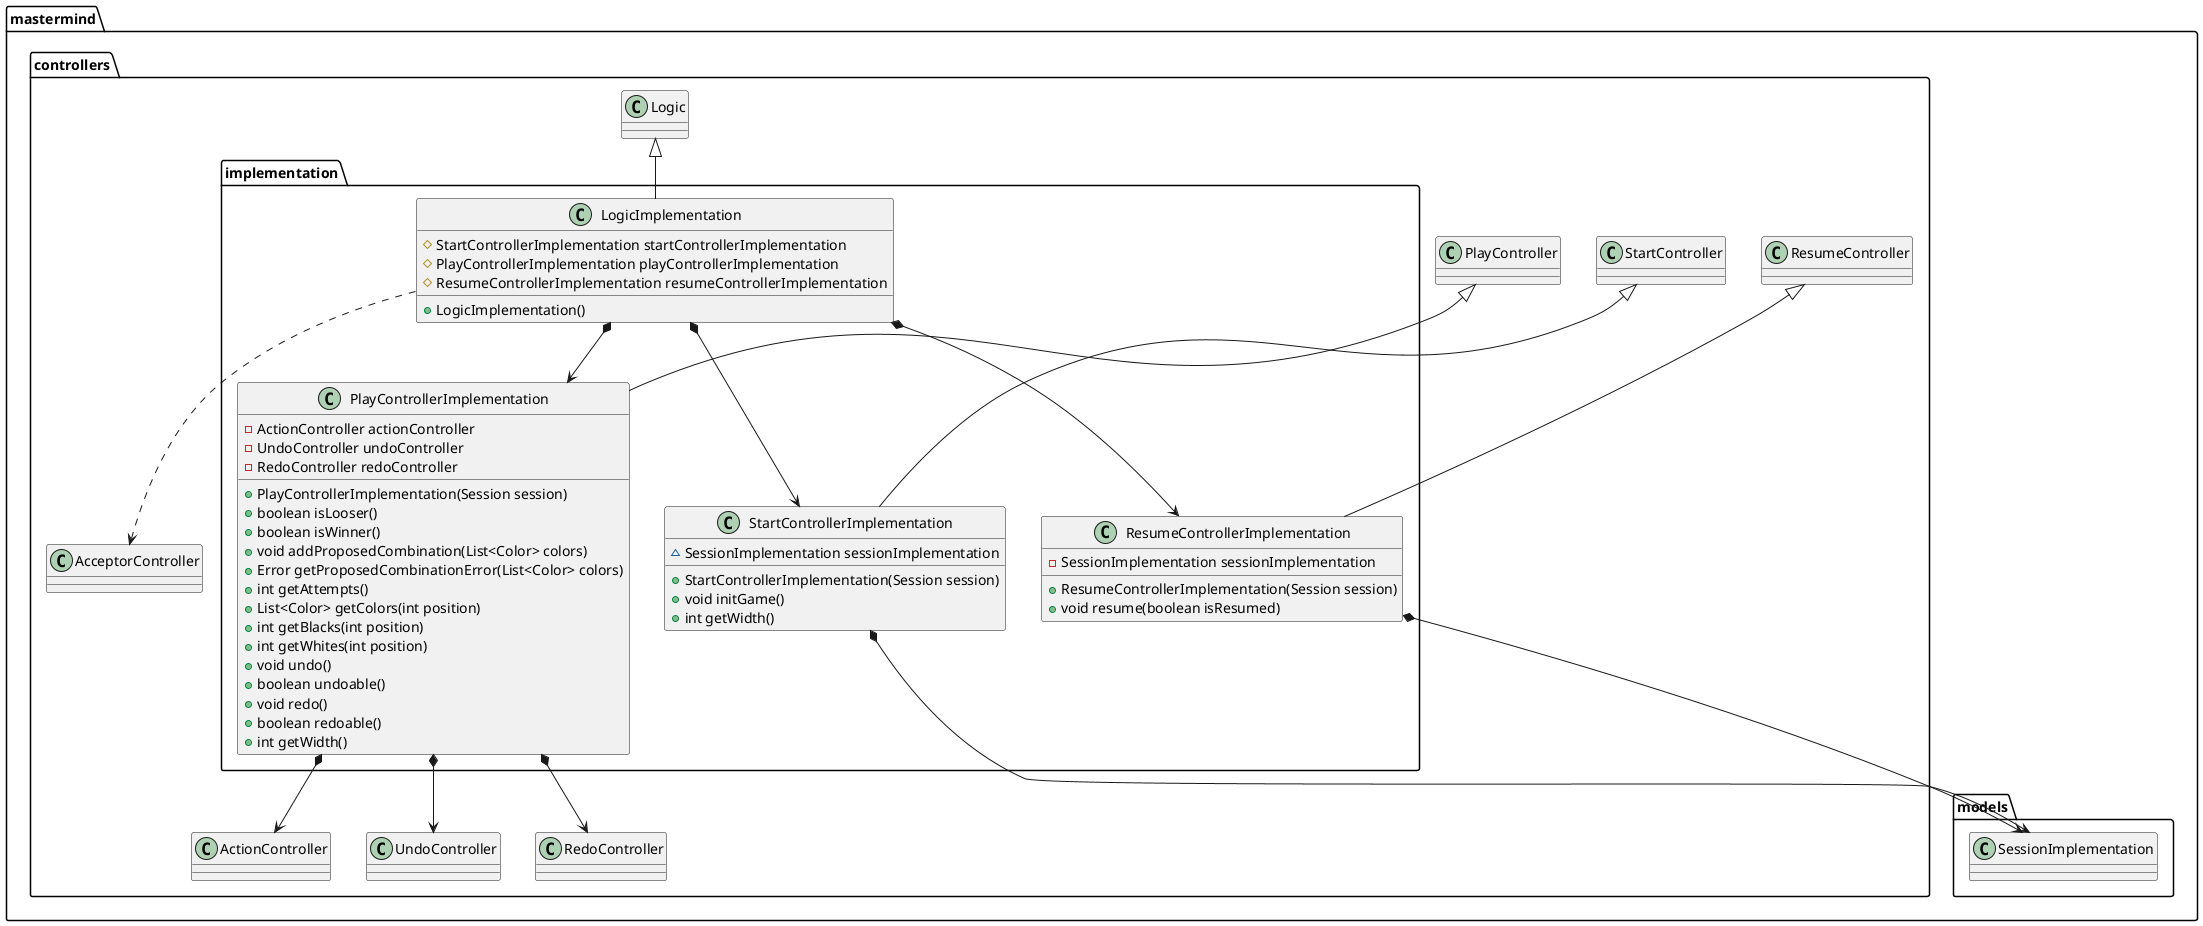 @startuml

class mastermind.controllers.implementation.LogicImplementation [[java:jprieto.mastermind.controllers.implementation.LogicImplementation]] {
	#StartControllerImplementation startControllerImplementation
	#PlayControllerImplementation playControllerImplementation
	#ResumeControllerImplementation resumeControllerImplementation
	+LogicImplementation()
}
mastermind.controllers.Logic <|-- mastermind.controllers.implementation.LogicImplementation
mastermind.controllers.implementation.LogicImplementation *-down-> mastermind.controllers.implementation.StartControllerImplementation
mastermind.controllers.implementation.LogicImplementation *-down-> mastermind.controllers.implementation.PlayControllerImplementation
mastermind.controllers.implementation.LogicImplementation *-down-> mastermind.controllers.implementation.ResumeControllerImplementation
mastermind.controllers.implementation.LogicImplementation ..> mastermind.controllers.AcceptorController

class mastermind.controllers.implementation.PlayControllerImplementation [[java:jprieto.mastermind.controllers.implementation.PlayControllerImplementation]] {
	-ActionController actionController
	-UndoController undoController
	-RedoController redoController
	+PlayControllerImplementation(Session session)
	+boolean isLooser()
	+boolean isWinner()
	+void addProposedCombination(List<Color> colors)
	+Error getProposedCombinationError(List<Color> colors)
	+int getAttempts()
	+List<Color> getColors(int position)
	+int getBlacks(int position)
	+int getWhites(int position)
	+void undo()
	+boolean undoable()
	+void redo()
	+boolean redoable()
	+int getWidth()
}
mastermind.controllers.PlayController <|-- mastermind.controllers.implementation.PlayControllerImplementation
mastermind.controllers.implementation.PlayControllerImplementation *-down-> mastermind.controllers.ActionController
mastermind.controllers.implementation.PlayControllerImplementation *-down-> mastermind.controllers.UndoController
mastermind.controllers.implementation.PlayControllerImplementation *-down-> mastermind.controllers.RedoController

class mastermind.controllers.implementation.ResumeControllerImplementation [[java:jprieto.mastermind.controllers.implementation.ResumeControllerImplementation]] {
	-SessionImplementation sessionImplementation
	+ResumeControllerImplementation(Session session)
	+void resume(boolean isResumed)
}
mastermind.controllers.ResumeController <|-- mastermind.controllers.implementation.ResumeControllerImplementation
mastermind.controllers.implementation.ResumeControllerImplementation *-down-> mastermind.models.SessionImplementation

class mastermind.controllers.implementation.StartControllerImplementation [[java:jprieto.mastermind.controllers.implementation.StartControllerImplementation]] {
	~SessionImplementation sessionImplementation
	+StartControllerImplementation(Session session)
	+void initGame()
	+int getWidth()
}
mastermind.controllers.StartController <|-- mastermind.controllers.implementation.StartControllerImplementation
mastermind.controllers.implementation.StartControllerImplementation *-down-> mastermind.models.SessionImplementation



@enduml